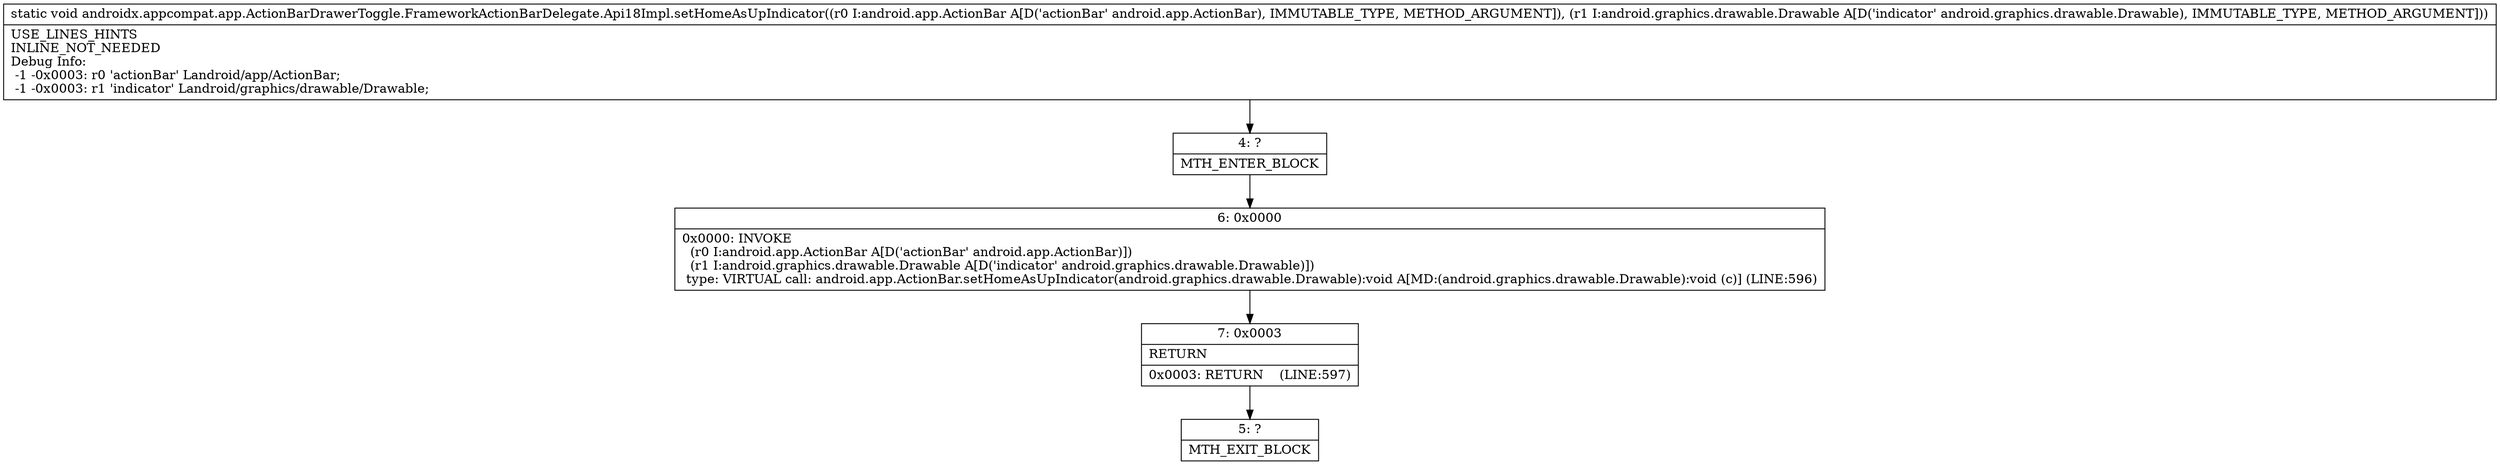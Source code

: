 digraph "CFG forandroidx.appcompat.app.ActionBarDrawerToggle.FrameworkActionBarDelegate.Api18Impl.setHomeAsUpIndicator(Landroid\/app\/ActionBar;Landroid\/graphics\/drawable\/Drawable;)V" {
Node_4 [shape=record,label="{4\:\ ?|MTH_ENTER_BLOCK\l}"];
Node_6 [shape=record,label="{6\:\ 0x0000|0x0000: INVOKE  \l  (r0 I:android.app.ActionBar A[D('actionBar' android.app.ActionBar)])\l  (r1 I:android.graphics.drawable.Drawable A[D('indicator' android.graphics.drawable.Drawable)])\l type: VIRTUAL call: android.app.ActionBar.setHomeAsUpIndicator(android.graphics.drawable.Drawable):void A[MD:(android.graphics.drawable.Drawable):void (c)] (LINE:596)\l}"];
Node_7 [shape=record,label="{7\:\ 0x0003|RETURN\l|0x0003: RETURN    (LINE:597)\l}"];
Node_5 [shape=record,label="{5\:\ ?|MTH_EXIT_BLOCK\l}"];
MethodNode[shape=record,label="{static void androidx.appcompat.app.ActionBarDrawerToggle.FrameworkActionBarDelegate.Api18Impl.setHomeAsUpIndicator((r0 I:android.app.ActionBar A[D('actionBar' android.app.ActionBar), IMMUTABLE_TYPE, METHOD_ARGUMENT]), (r1 I:android.graphics.drawable.Drawable A[D('indicator' android.graphics.drawable.Drawable), IMMUTABLE_TYPE, METHOD_ARGUMENT]))  | USE_LINES_HINTS\lINLINE_NOT_NEEDED\lDebug Info:\l  \-1 \-0x0003: r0 'actionBar' Landroid\/app\/ActionBar;\l  \-1 \-0x0003: r1 'indicator' Landroid\/graphics\/drawable\/Drawable;\l}"];
MethodNode -> Node_4;Node_4 -> Node_6;
Node_6 -> Node_7;
Node_7 -> Node_5;
}

